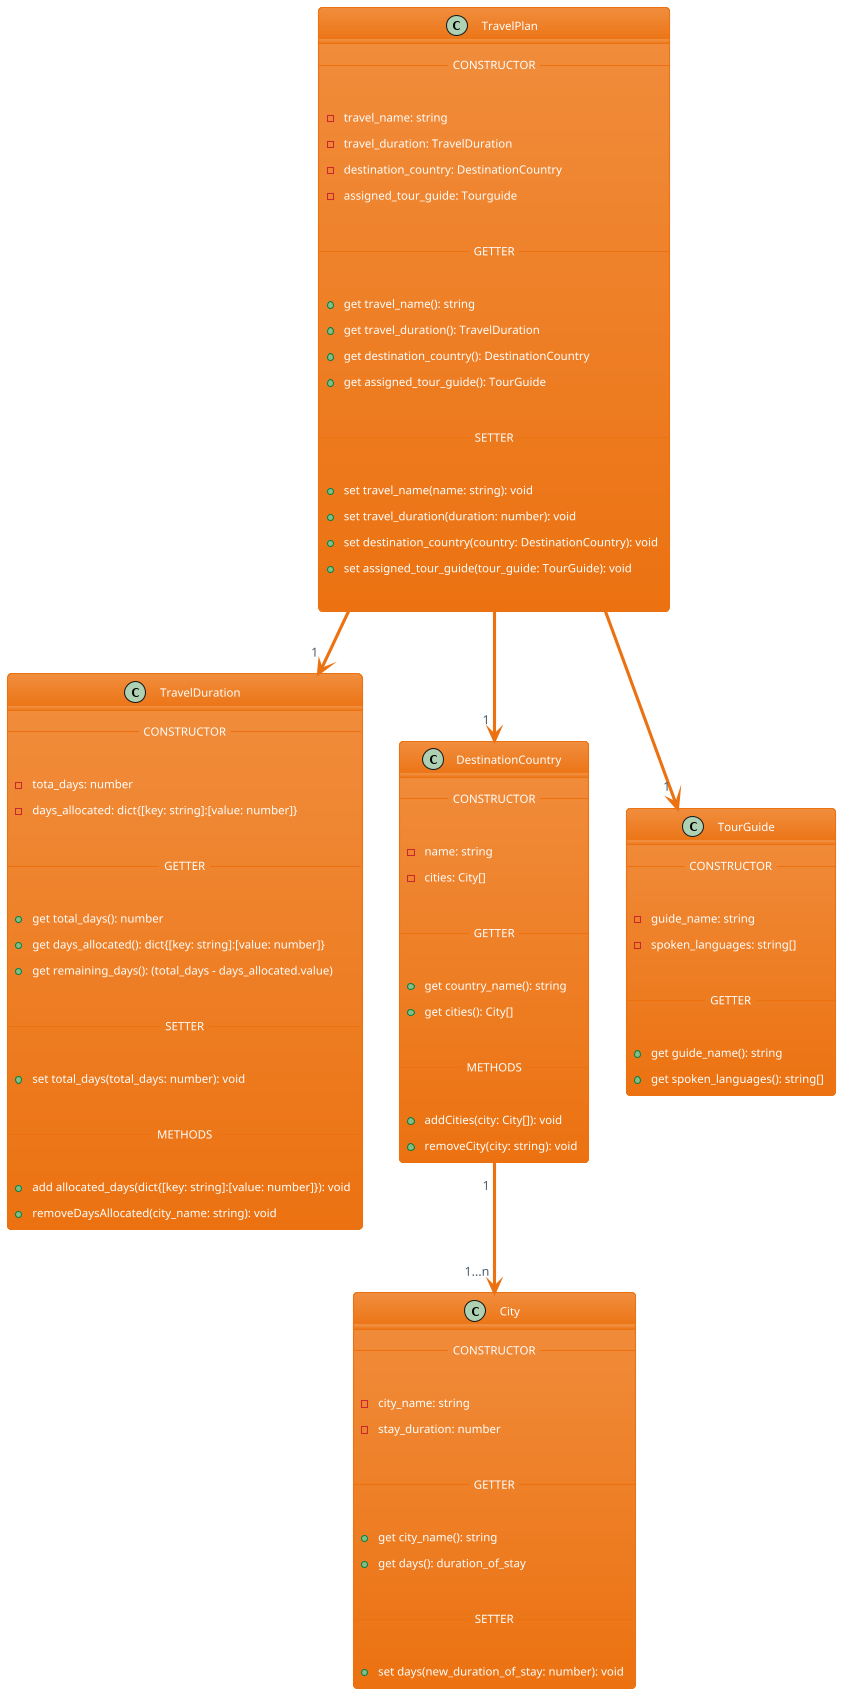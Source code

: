 'Code written by Lucas Mouette'

@startuml
!theme aws-orange

class TravelPlan {
    __CONSTRUCTOR__

    - travel_name: string
    - travel_duration: TravelDuration
    - destination_country: DestinationCountry 
    - assigned_tour_guide: Tourguide

    __GETTER__

    + get travel_name(): string
    + get travel_duration(): TravelDuration
    + get destination_country(): DestinationCountry
    + get assigned_tour_guide(): TourGuide

    __SETTER__

    + set travel_name(name: string): void
    + set travel_duration(duration: number): void
    + set destination_country(country: DestinationCountry): void
    + set assigned_tour_guide(tour_guide: TourGuide): void

}
'removeDaysAllocated je nachdem ändern wenn die getter/setter zusammen geschrieben werden'
class TravelDuration {
    __CONSTRUCTOR__

    - tota_days: number
    - days_allocated: dict{[key: string]:[value: number]}

    __GETTER__

    + get total_days(): number
    + get days_allocated(): dict{[key: string]:[value: number]}
    + get remaining_days(): (total_days - days_allocated.value)

    __SETTER__
    
    + set total_days(total_days: number): void

    __METHODS__

    + add allocated_days(dict{[key: string]:[value: number]}): void
    + removeDaysAllocated(city_name: string): void
}

class DestinationCountry {
    __CONSTRUCTOR__

    - name: string
    - cities: City[]

    __GETTER__

    + get country_name(): string
    + get cities(): City[]

    __METHODS__

    + addCities(city: City[]): void
    + removeCity(city: string): void
}

class City {
    __CONSTRUCTOR__

    - city_name: string
    - stay_duration: number

    __GETTER__

    + get city_name(): string
    + get days(): duration_of_stay

    __SETTER__
    
    + set days(new_duration_of_stay: number): void
}


class TourGuide {
    __CONSTRUCTOR__

    - guide_name: string
    - spoken_languages: string[]

    __GETTER__

    + get guide_name(): string
    + get spoken_languages(): string[]
}

TravelPlan --> "1" DestinationCountry
TravelPlan --> "1" TourGuide
TravelPlan --> "1" TravelDuration
DestinationCountry "1" --> "1...n" City

@enduml